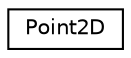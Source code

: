 digraph "Graphical Class Hierarchy"
{
 // LATEX_PDF_SIZE
  edge [fontname="Helvetica",fontsize="10",labelfontname="Helvetica",labelfontsize="10"];
  node [fontname="Helvetica",fontsize="10",shape=record];
  rankdir="LR";
  Node0 [label="Point2D",height=0.2,width=0.4,color="black", fillcolor="white", style="filled",URL="$classPoint2D.html",tooltip=" "];
}
